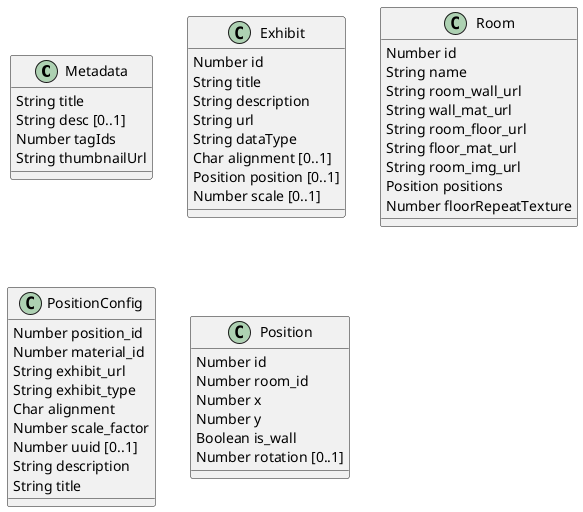 @startuml
class Metadata{
    String title
    String desc [0..1]
    Number tagIds
    String thumbnailUrl
}

class Exhibit{
    Number id
    String title
    String description
    String url
    String dataType
    Char alignment [0..1]
    Position position [0..1]
    Number scale [0..1]
}

class Room{
    Number id
    String name
    String room_wall_url
    String wall_mat_url
    String room_floor_url
    String floor_mat_url
    String room_img_url
    Position positions
    Number floorRepeatTexture
}

class PositionConfig{
    Number position_id
    Number material_id
    String exhibit_url
    String exhibit_type
    Char alignment
    Number scale_factor
    Number uuid [0..1]
    String description
    String title
}

class Position{
    Number id
    Number room_id
    Number x
    Number y
    Boolean is_wall
    Number rotation [0..1]
}

@enduml